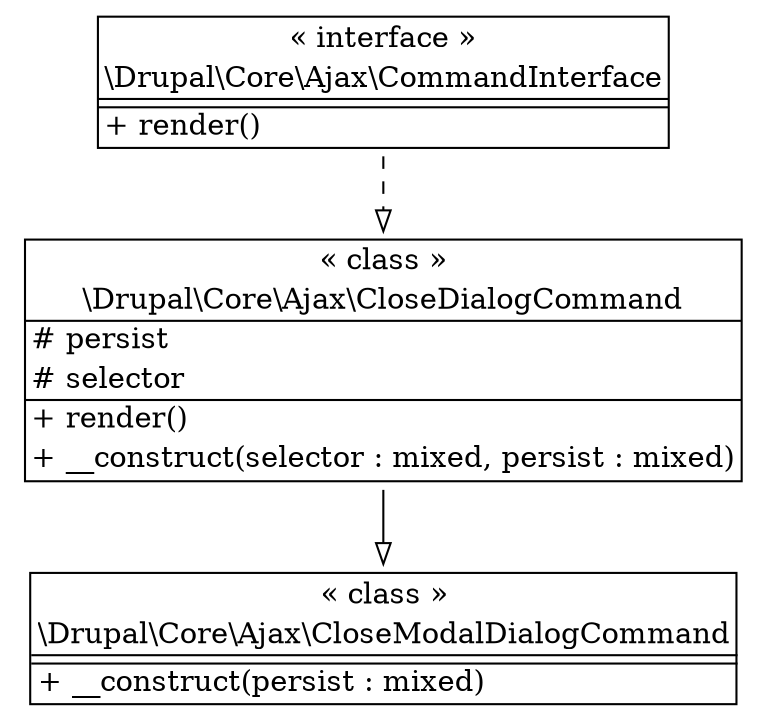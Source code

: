 digraph "Class Diagram" {
  node [shape=plaintext]
  "\\Drupal\\Core\\Ajax\\CloseModalDialogCommand" [
    label=<
<table border="1" cellpadding="2" cellspacing="0" cellborder="0">
<tr><td align="center">&laquo; class &raquo;</td></tr>
<tr><td align="center" title="class CloseModalDialogCommand">\\Drupal\\Core\\Ajax\\CloseModalDialogCommand</td></tr><hr />
<tr><td></td></tr>
<hr />
<tr><td align="left" title="public __construct">+ __construct(persist : mixed)</td></tr>
</table>
  >
  ];
  "\\Drupal\\Core\\Ajax\\CloseDialogCommand" [
    label=<
<table border="1" cellpadding="2" cellspacing="0" cellborder="0">
<tr><td align="center">&laquo; class &raquo;</td></tr>
<tr><td align="center" title="class CloseDialogCommand">\\Drupal\\Core\\Ajax\\CloseDialogCommand</td></tr><hr />
<tr><td align="left" title="protected persist"># persist</td></tr>
<tr><td align="left" title="protected selector"># selector</td></tr>
<hr />
<tr><td align="left" title="public render">+ render()</td></tr>
<tr><td align="left" title="public __construct">+ __construct(selector : mixed, persist : mixed)</td></tr>
</table>
  >
  ];
  "\\Drupal\\Core\\Ajax\\CommandInterface" [
    label=<
<table border="1" cellpadding="2" cellspacing="0" cellborder="0">
<tr><td align="center">&laquo; interface &raquo;</td></tr>
<tr><td align="center" title="interface CommandInterface">\\Drupal\\Core\\Ajax\\CommandInterface</td></tr><hr />
<tr><td></td></tr>
<hr />
<tr><td align="left" title="public render">+ render()</td></tr>
</table>
  >
  ];
"\\Drupal\\Core\\Ajax\\CloseDialogCommand" -> "\\Drupal\\Core\\Ajax\\CloseModalDialogCommand" [arrowhead="empty"];

"\\Drupal\\Core\\Ajax\\CommandInterface" -> "\\Drupal\\Core\\Ajax\\CloseDialogCommand" [arrowhead="empty" style="dashed"];

}